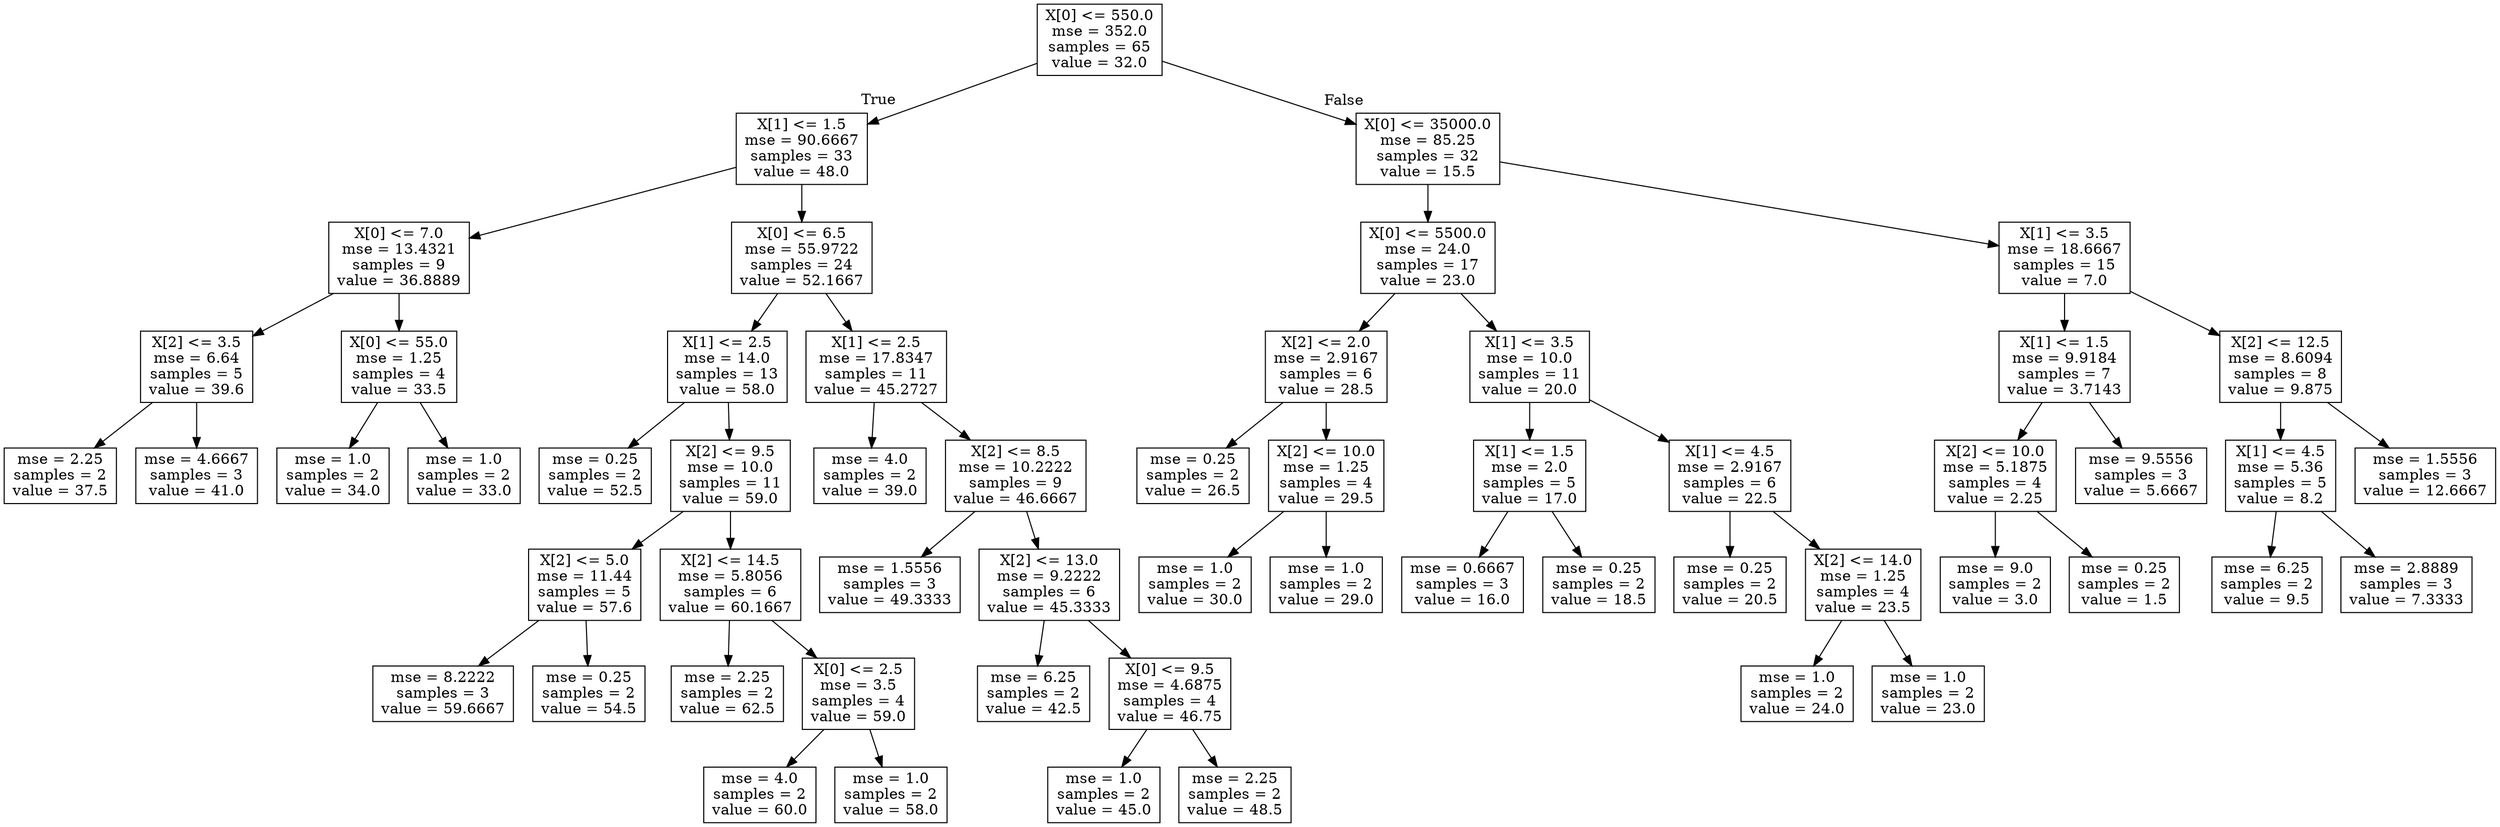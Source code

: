 digraph Tree {
node [shape=box] ;
0 [label="X[0] <= 550.0\nmse = 352.0\nsamples = 65\nvalue = 32.0"] ;
1 [label="X[1] <= 1.5\nmse = 90.6667\nsamples = 33\nvalue = 48.0"] ;
0 -> 1 [labeldistance=2.5, labelangle=45, headlabel="True"] ;
2 [label="X[0] <= 7.0\nmse = 13.4321\nsamples = 9\nvalue = 36.8889"] ;
1 -> 2 ;
3 [label="X[2] <= 3.5\nmse = 6.64\nsamples = 5\nvalue = 39.6"] ;
2 -> 3 ;
4 [label="mse = 2.25\nsamples = 2\nvalue = 37.5"] ;
3 -> 4 ;
5 [label="mse = 4.6667\nsamples = 3\nvalue = 41.0"] ;
3 -> 5 ;
6 [label="X[0] <= 55.0\nmse = 1.25\nsamples = 4\nvalue = 33.5"] ;
2 -> 6 ;
7 [label="mse = 1.0\nsamples = 2\nvalue = 34.0"] ;
6 -> 7 ;
8 [label="mse = 1.0\nsamples = 2\nvalue = 33.0"] ;
6 -> 8 ;
9 [label="X[0] <= 6.5\nmse = 55.9722\nsamples = 24\nvalue = 52.1667"] ;
1 -> 9 ;
10 [label="X[1] <= 2.5\nmse = 14.0\nsamples = 13\nvalue = 58.0"] ;
9 -> 10 ;
11 [label="mse = 0.25\nsamples = 2\nvalue = 52.5"] ;
10 -> 11 ;
12 [label="X[2] <= 9.5\nmse = 10.0\nsamples = 11\nvalue = 59.0"] ;
10 -> 12 ;
13 [label="X[2] <= 5.0\nmse = 11.44\nsamples = 5\nvalue = 57.6"] ;
12 -> 13 ;
14 [label="mse = 8.2222\nsamples = 3\nvalue = 59.6667"] ;
13 -> 14 ;
15 [label="mse = 0.25\nsamples = 2\nvalue = 54.5"] ;
13 -> 15 ;
16 [label="X[2] <= 14.5\nmse = 5.8056\nsamples = 6\nvalue = 60.1667"] ;
12 -> 16 ;
17 [label="mse = 2.25\nsamples = 2\nvalue = 62.5"] ;
16 -> 17 ;
18 [label="X[0] <= 2.5\nmse = 3.5\nsamples = 4\nvalue = 59.0"] ;
16 -> 18 ;
19 [label="mse = 4.0\nsamples = 2\nvalue = 60.0"] ;
18 -> 19 ;
20 [label="mse = 1.0\nsamples = 2\nvalue = 58.0"] ;
18 -> 20 ;
21 [label="X[1] <= 2.5\nmse = 17.8347\nsamples = 11\nvalue = 45.2727"] ;
9 -> 21 ;
22 [label="mse = 4.0\nsamples = 2\nvalue = 39.0"] ;
21 -> 22 ;
23 [label="X[2] <= 8.5\nmse = 10.2222\nsamples = 9\nvalue = 46.6667"] ;
21 -> 23 ;
24 [label="mse = 1.5556\nsamples = 3\nvalue = 49.3333"] ;
23 -> 24 ;
25 [label="X[2] <= 13.0\nmse = 9.2222\nsamples = 6\nvalue = 45.3333"] ;
23 -> 25 ;
26 [label="mse = 6.25\nsamples = 2\nvalue = 42.5"] ;
25 -> 26 ;
27 [label="X[0] <= 9.5\nmse = 4.6875\nsamples = 4\nvalue = 46.75"] ;
25 -> 27 ;
28 [label="mse = 1.0\nsamples = 2\nvalue = 45.0"] ;
27 -> 28 ;
29 [label="mse = 2.25\nsamples = 2\nvalue = 48.5"] ;
27 -> 29 ;
30 [label="X[0] <= 35000.0\nmse = 85.25\nsamples = 32\nvalue = 15.5"] ;
0 -> 30 [labeldistance=2.5, labelangle=-45, headlabel="False"] ;
31 [label="X[0] <= 5500.0\nmse = 24.0\nsamples = 17\nvalue = 23.0"] ;
30 -> 31 ;
32 [label="X[2] <= 2.0\nmse = 2.9167\nsamples = 6\nvalue = 28.5"] ;
31 -> 32 ;
33 [label="mse = 0.25\nsamples = 2\nvalue = 26.5"] ;
32 -> 33 ;
34 [label="X[2] <= 10.0\nmse = 1.25\nsamples = 4\nvalue = 29.5"] ;
32 -> 34 ;
35 [label="mse = 1.0\nsamples = 2\nvalue = 30.0"] ;
34 -> 35 ;
36 [label="mse = 1.0\nsamples = 2\nvalue = 29.0"] ;
34 -> 36 ;
37 [label="X[1] <= 3.5\nmse = 10.0\nsamples = 11\nvalue = 20.0"] ;
31 -> 37 ;
38 [label="X[1] <= 1.5\nmse = 2.0\nsamples = 5\nvalue = 17.0"] ;
37 -> 38 ;
39 [label="mse = 0.6667\nsamples = 3\nvalue = 16.0"] ;
38 -> 39 ;
40 [label="mse = 0.25\nsamples = 2\nvalue = 18.5"] ;
38 -> 40 ;
41 [label="X[1] <= 4.5\nmse = 2.9167\nsamples = 6\nvalue = 22.5"] ;
37 -> 41 ;
42 [label="mse = 0.25\nsamples = 2\nvalue = 20.5"] ;
41 -> 42 ;
43 [label="X[2] <= 14.0\nmse = 1.25\nsamples = 4\nvalue = 23.5"] ;
41 -> 43 ;
44 [label="mse = 1.0\nsamples = 2\nvalue = 24.0"] ;
43 -> 44 ;
45 [label="mse = 1.0\nsamples = 2\nvalue = 23.0"] ;
43 -> 45 ;
46 [label="X[1] <= 3.5\nmse = 18.6667\nsamples = 15\nvalue = 7.0"] ;
30 -> 46 ;
47 [label="X[1] <= 1.5\nmse = 9.9184\nsamples = 7\nvalue = 3.7143"] ;
46 -> 47 ;
48 [label="X[2] <= 10.0\nmse = 5.1875\nsamples = 4\nvalue = 2.25"] ;
47 -> 48 ;
49 [label="mse = 9.0\nsamples = 2\nvalue = 3.0"] ;
48 -> 49 ;
50 [label="mse = 0.25\nsamples = 2\nvalue = 1.5"] ;
48 -> 50 ;
51 [label="mse = 9.5556\nsamples = 3\nvalue = 5.6667"] ;
47 -> 51 ;
52 [label="X[2] <= 12.5\nmse = 8.6094\nsamples = 8\nvalue = 9.875"] ;
46 -> 52 ;
53 [label="X[1] <= 4.5\nmse = 5.36\nsamples = 5\nvalue = 8.2"] ;
52 -> 53 ;
54 [label="mse = 6.25\nsamples = 2\nvalue = 9.5"] ;
53 -> 54 ;
55 [label="mse = 2.8889\nsamples = 3\nvalue = 7.3333"] ;
53 -> 55 ;
56 [label="mse = 1.5556\nsamples = 3\nvalue = 12.6667"] ;
52 -> 56 ;
}
